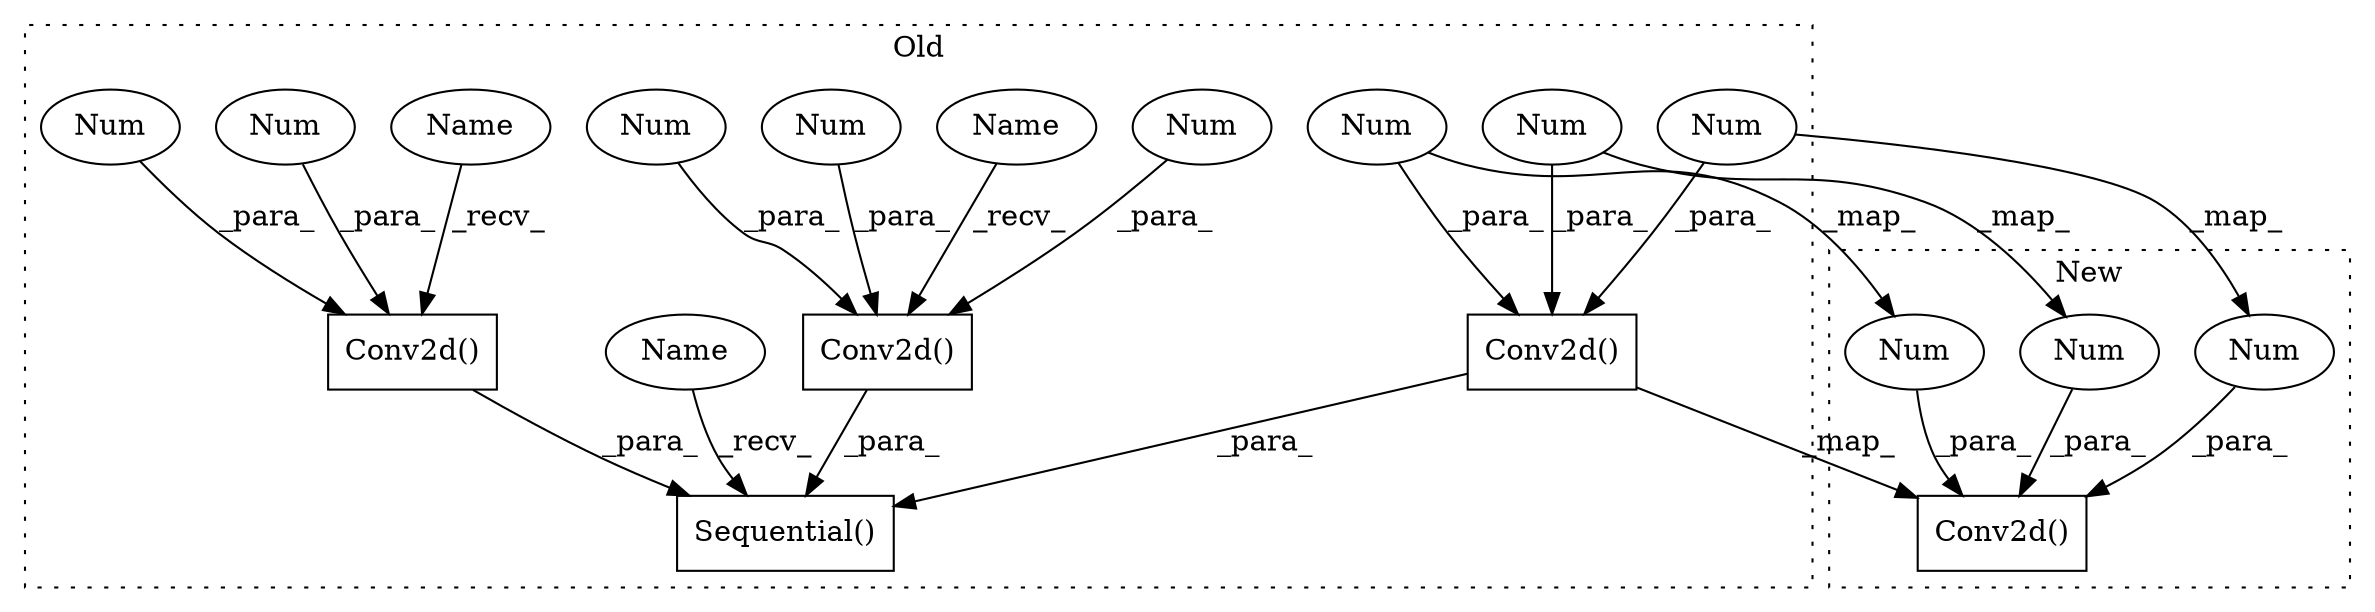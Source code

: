 digraph G {
subgraph cluster0 {
1 [label="Conv2d()" a="75" s="1523,1557" l="10,1" shape="box"];
3 [label="Num" a="76" s="1550" l="1" shape="ellipse"];
6 [label="Num" a="76" s="1553" l="1" shape="ellipse"];
7 [label="Sequential()" a="75" s="1143,1649" l="27,16" shape="box"];
9 [label="Num" a="76" s="1556" l="1" shape="ellipse"];
10 [label="Conv2d()" a="75" s="1406,1440" l="10,1" shape="box"];
11 [label="Num" a="76" s="1433" l="1" shape="ellipse"];
12 [label="Conv2d()" a="75" s="1224,1267" l="10,1" shape="box"];
13 [label="Num" a="76" s="1263" l="1" shape="ellipse"];
14 [label="Num" a="76" s="1436" l="1" shape="ellipse"];
15 [label="Num" a="76" s="1439" l="1" shape="ellipse"];
16 [label="Num" a="76" s="1266" l="1" shape="ellipse"];
17 [label="Name" a="87" s="1224" l="2" shape="ellipse"];
18 [label="Name" a="87" s="1143" l="2" shape="ellipse"];
19 [label="Name" a="87" s="1406" l="2" shape="ellipse"];
label = "Old";
style="dotted";
}
subgraph cluster1 {
2 [label="Conv2d()" a="75" s="2130,2173" l="10,12" shape="box"];
4 [label="Num" a="76" s="2166" l="1" shape="ellipse"];
5 [label="Num" a="76" s="2172" l="1" shape="ellipse"];
8 [label="Num" a="76" s="2169" l="1" shape="ellipse"];
label = "New";
style="dotted";
}
1 -> 7 [label="_para_"];
1 -> 2 [label="_map_"];
3 -> 4 [label="_map_"];
3 -> 1 [label="_para_"];
4 -> 2 [label="_para_"];
5 -> 2 [label="_para_"];
6 -> 5 [label="_map_"];
6 -> 1 [label="_para_"];
8 -> 2 [label="_para_"];
9 -> 1 [label="_para_"];
9 -> 8 [label="_map_"];
10 -> 7 [label="_para_"];
11 -> 10 [label="_para_"];
12 -> 7 [label="_para_"];
13 -> 12 [label="_para_"];
14 -> 10 [label="_para_"];
15 -> 10 [label="_para_"];
16 -> 12 [label="_para_"];
17 -> 12 [label="_recv_"];
18 -> 7 [label="_recv_"];
19 -> 10 [label="_recv_"];
}